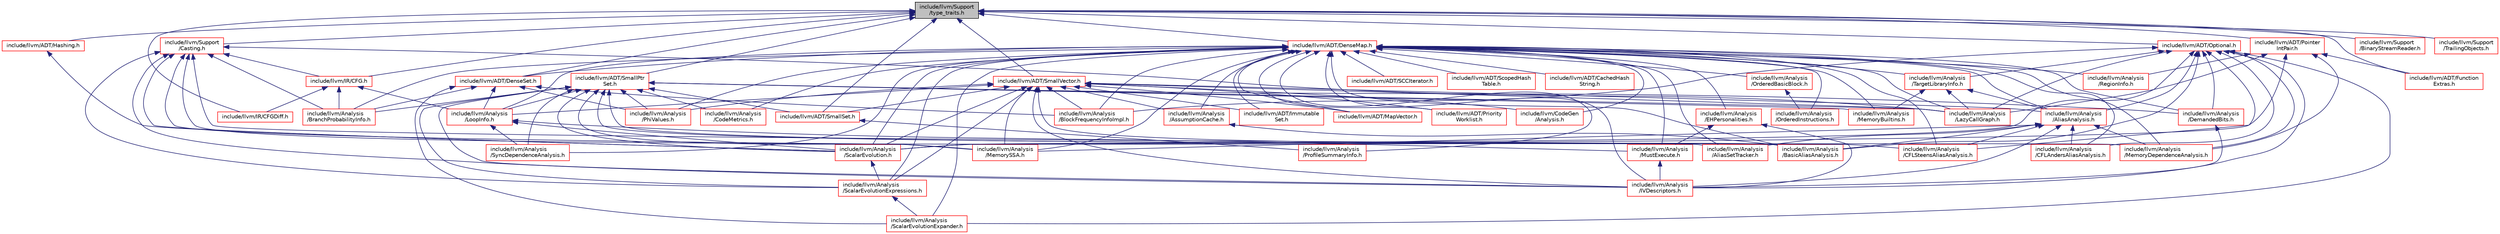 digraph "include/llvm/Support/type_traits.h"
{
 // LATEX_PDF_SIZE
  bgcolor="transparent";
  edge [fontname="Helvetica",fontsize="10",labelfontname="Helvetica",labelfontsize="10"];
  node [fontname="Helvetica",fontsize="10",shape="box"];
  Node1 [label="include/llvm/Support\l/type_traits.h",height=0.2,width=0.4,color="black", fillcolor="grey75", style="filled", fontcolor="black",tooltip=" "];
  Node1 -> Node2 [dir="back",color="midnightblue",fontsize="10",style="solid",fontname="Helvetica"];
  Node2 [label="include/llvm/ADT/DenseMap.h",height=0.2,width=0.4,color="red",URL="$DenseMap_8h.html",tooltip=" "];
  Node2 -> Node3 [dir="back",color="midnightblue",fontsize="10",style="solid",fontname="Helvetica"];
  Node3 [label="include/llvm/ADT/CachedHash\lString.h",height=0.2,width=0.4,color="red",URL="$CachedHashString_8h.html",tooltip=" "];
  Node2 -> Node33 [dir="back",color="midnightblue",fontsize="10",style="solid",fontname="Helvetica"];
  Node33 [label="include/llvm/ADT/DenseSet.h",height=0.2,width=0.4,color="red",URL="$DenseSet_8h.html",tooltip=" "];
  Node33 -> Node1160 [dir="back",color="midnightblue",fontsize="10",style="solid",fontname="Helvetica"];
  Node1160 [label="include/llvm/Analysis\l/BlockFrequencyInfoImpl.h",height=0.2,width=0.4,color="red",URL="$BlockFrequencyInfoImpl_8h.html",tooltip=" "];
  Node33 -> Node1164 [dir="back",color="midnightblue",fontsize="10",style="solid",fontname="Helvetica"];
  Node1164 [label="include/llvm/Analysis\l/BranchProbabilityInfo.h",height=0.2,width=0.4,color="red",URL="$BranchProbabilityInfo_8h.html",tooltip=" "];
  Node33 -> Node1178 [dir="back",color="midnightblue",fontsize="10",style="solid",fontname="Helvetica"];
  Node1178 [label="include/llvm/Analysis\l/LoopInfo.h",height=0.2,width=0.4,color="red",URL="$LoopInfo_8h.html",tooltip=" "];
  Node1178 -> Node1181 [dir="back",color="midnightblue",fontsize="10",style="solid",fontname="Helvetica"];
  Node1181 [label="include/llvm/Analysis\l/MustExecute.h",height=0.2,width=0.4,color="red",URL="$MustExecute_8h.html",tooltip="Contains a collection of routines for determining if a given instruction is guaranteed to execute if ..."];
  Node1181 -> Node35 [dir="back",color="midnightblue",fontsize="10",style="solid",fontname="Helvetica"];
  Node35 [label="include/llvm/Analysis\l/IVDescriptors.h",height=0.2,width=0.4,color="red",URL="$IVDescriptors_8h.html",tooltip=" "];
  Node1178 -> Node224 [dir="back",color="midnightblue",fontsize="10",style="solid",fontname="Helvetica"];
  Node224 [label="include/llvm/Analysis\l/ScalarEvolution.h",height=0.2,width=0.4,color="red",URL="$ScalarEvolution_8h.html",tooltip=" "];
  Node224 -> Node253 [dir="back",color="midnightblue",fontsize="10",style="solid",fontname="Helvetica"];
  Node253 [label="include/llvm/Analysis\l/ScalarEvolutionExpressions.h",height=0.2,width=0.4,color="red",URL="$ScalarEvolutionExpressions_8h.html",tooltip=" "];
  Node253 -> Node257 [dir="back",color="midnightblue",fontsize="10",style="solid",fontname="Helvetica"];
  Node257 [label="include/llvm/Analysis\l/ScalarEvolutionExpander.h",height=0.2,width=0.4,color="red",URL="$ScalarEvolutionExpander_8h.html",tooltip=" "];
  Node1178 -> Node1185 [dir="back",color="midnightblue",fontsize="10",style="solid",fontname="Helvetica"];
  Node1185 [label="include/llvm/Analysis\l/SyncDependenceAnalysis.h",height=0.2,width=0.4,color="red",URL="$SyncDependenceAnalysis_8h.html",tooltip=" "];
  Node33 -> Node1289 [dir="back",color="midnightblue",fontsize="10",style="solid",fontname="Helvetica"];
  Node1289 [label="include/llvm/Analysis\l/PhiValues.h",height=0.2,width=0.4,color="red",URL="$PhiValues_8h.html",tooltip=" "];
  Node33 -> Node257 [dir="back",color="midnightblue",fontsize="10",style="solid",fontname="Helvetica"];
  Node2 -> Node2128 [dir="back",color="midnightblue",fontsize="10",style="solid",fontname="Helvetica"];
  Node2128 [label="include/llvm/ADT/Immutable\lSet.h",height=0.2,width=0.4,color="red",URL="$ImmutableSet_8h.html",tooltip=" "];
  Node2 -> Node2130 [dir="back",color="midnightblue",fontsize="10",style="solid",fontname="Helvetica"];
  Node2130 [label="include/llvm/ADT/MapVector.h",height=0.2,width=0.4,color="red",URL="$MapVector_8h.html",tooltip=" "];
  Node2 -> Node2206 [dir="back",color="midnightblue",fontsize="10",style="solid",fontname="Helvetica"];
  Node2206 [label="include/llvm/ADT/Priority\lWorklist.h",height=0.2,width=0.4,color="red",URL="$PriorityWorklist_8h.html",tooltip="This file provides a priority worklist."];
  Node2 -> Node2207 [dir="back",color="midnightblue",fontsize="10",style="solid",fontname="Helvetica"];
  Node2207 [label="include/llvm/ADT/SCCIterator.h",height=0.2,width=0.4,color="red",URL="$SCCIterator_8h.html",tooltip="This builds on the llvm/ADT/GraphTraits.h file to find the strongly connected components (SCCs) of a ..."];
  Node2 -> Node2208 [dir="back",color="midnightblue",fontsize="10",style="solid",fontname="Helvetica"];
  Node2208 [label="include/llvm/ADT/ScopedHash\lTable.h",height=0.2,width=0.4,color="red",URL="$ScopedHashTable_8h.html",tooltip=" "];
  Node2 -> Node1340 [dir="back",color="midnightblue",fontsize="10",style="solid",fontname="Helvetica"];
  Node1340 [label="include/llvm/Analysis\l/AliasAnalysis.h",height=0.2,width=0.4,color="red",URL="$AliasAnalysis_8h.html",tooltip=" "];
  Node1340 -> Node1341 [dir="back",color="midnightblue",fontsize="10",style="solid",fontname="Helvetica"];
  Node1341 [label="include/llvm/Analysis\l/AliasSetTracker.h",height=0.2,width=0.4,color="red",URL="$AliasSetTracker_8h.html",tooltip=" "];
  Node1340 -> Node1342 [dir="back",color="midnightblue",fontsize="10",style="solid",fontname="Helvetica"];
  Node1342 [label="include/llvm/Analysis\l/BasicAliasAnalysis.h",height=0.2,width=0.4,color="red",URL="$BasicAliasAnalysis_8h.html",tooltip="This is the interface for LLVM's primary stateless and local alias analysis."];
  Node1340 -> Node1346 [dir="back",color="midnightblue",fontsize="10",style="solid",fontname="Helvetica"];
  Node1346 [label="include/llvm/Analysis\l/CFLAndersAliasAnalysis.h",height=0.2,width=0.4,color="red",URL="$CFLAndersAliasAnalysis_8h.html",tooltip="This is the interface for LLVM's inclusion-based alias analysis implemented with CFL graph reachabili..."];
  Node1340 -> Node1348 [dir="back",color="midnightblue",fontsize="10",style="solid",fontname="Helvetica"];
  Node1348 [label="include/llvm/Analysis\l/CFLSteensAliasAnalysis.h",height=0.2,width=0.4,color="red",URL="$CFLSteensAliasAnalysis_8h.html",tooltip="This is the interface for LLVM's unification-based alias analysis implemented with CFL graph reachabi..."];
  Node1340 -> Node35 [dir="back",color="midnightblue",fontsize="10",style="solid",fontname="Helvetica"];
  Node1340 -> Node1365 [dir="back",color="midnightblue",fontsize="10",style="solid",fontname="Helvetica"];
  Node1365 [label="include/llvm/Analysis\l/MemoryDependenceAnalysis.h",height=0.2,width=0.4,color="red",URL="$MemoryDependenceAnalysis_8h.html",tooltip=" "];
  Node1340 -> Node1368 [dir="back",color="midnightblue",fontsize="10",style="solid",fontname="Helvetica"];
  Node1368 [label="include/llvm/Analysis\l/MemorySSA.h",height=0.2,width=0.4,color="red",URL="$MemorySSA_8h.html",tooltip="This file exposes an interface to building/using memory SSA to walk memory instructions using a use/d..."];
  Node2 -> Node1341 [dir="back",color="midnightblue",fontsize="10",style="solid",fontname="Helvetica"];
  Node2 -> Node1947 [dir="back",color="midnightblue",fontsize="10",style="solid",fontname="Helvetica"];
  Node1947 [label="include/llvm/Analysis\l/AssumptionCache.h",height=0.2,width=0.4,color="red",URL="$AssumptionCache_8h.html",tooltip=" "];
  Node1947 -> Node1342 [dir="back",color="midnightblue",fontsize="10",style="solid",fontname="Helvetica"];
  Node2 -> Node1342 [dir="back",color="midnightblue",fontsize="10",style="solid",fontname="Helvetica"];
  Node2 -> Node1160 [dir="back",color="midnightblue",fontsize="10",style="solid",fontname="Helvetica"];
  Node2 -> Node1164 [dir="back",color="midnightblue",fontsize="10",style="solid",fontname="Helvetica"];
  Node2 -> Node1346 [dir="back",color="midnightblue",fontsize="10",style="solid",fontname="Helvetica"];
  Node2 -> Node1348 [dir="back",color="midnightblue",fontsize="10",style="solid",fontname="Helvetica"];
  Node2 -> Node2209 [dir="back",color="midnightblue",fontsize="10",style="solid",fontname="Helvetica"];
  Node2209 [label="include/llvm/Analysis\l/CodeMetrics.h",height=0.2,width=0.4,color="red",URL="$CodeMetrics_8h.html",tooltip=" "];
  Node2 -> Node1949 [dir="back",color="midnightblue",fontsize="10",style="solid",fontname="Helvetica"];
  Node1949 [label="include/llvm/Analysis\l/DemandedBits.h",height=0.2,width=0.4,color="red",URL="$DemandedBits_8h.html",tooltip=" "];
  Node1949 -> Node35 [dir="back",color="midnightblue",fontsize="10",style="solid",fontname="Helvetica"];
  Node2 -> Node2210 [dir="back",color="midnightblue",fontsize="10",style="solid",fontname="Helvetica"];
  Node2210 [label="include/llvm/Analysis\l/EHPersonalities.h",height=0.2,width=0.4,color="red",URL="$EHPersonalities_8h.html",tooltip=" "];
  Node2210 -> Node35 [dir="back",color="midnightblue",fontsize="10",style="solid",fontname="Helvetica"];
  Node2210 -> Node1181 [dir="back",color="midnightblue",fontsize="10",style="solid",fontname="Helvetica"];
  Node2 -> Node35 [dir="back",color="midnightblue",fontsize="10",style="solid",fontname="Helvetica"];
  Node2 -> Node126 [dir="back",color="midnightblue",fontsize="10",style="solid",fontname="Helvetica"];
  Node126 [label="include/llvm/Analysis\l/LazyCallGraph.h",height=0.2,width=0.4,color="red",URL="$LazyCallGraph_8h.html",tooltip="Implements a lazy call graph analysis and related passes for the new pass manager."];
  Node2 -> Node1178 [dir="back",color="midnightblue",fontsize="10",style="solid",fontname="Helvetica"];
  Node2 -> Node1673 [dir="back",color="midnightblue",fontsize="10",style="solid",fontname="Helvetica"];
  Node1673 [label="include/llvm/Analysis\l/MemoryBuiltins.h",height=0.2,width=0.4,color="red",URL="$MemoryBuiltins_8h.html",tooltip=" "];
  Node2 -> Node1365 [dir="back",color="midnightblue",fontsize="10",style="solid",fontname="Helvetica"];
  Node2 -> Node1368 [dir="back",color="midnightblue",fontsize="10",style="solid",fontname="Helvetica"];
  Node2 -> Node1181 [dir="back",color="midnightblue",fontsize="10",style="solid",fontname="Helvetica"];
  Node2 -> Node2211 [dir="back",color="midnightblue",fontsize="10",style="solid",fontname="Helvetica"];
  Node2211 [label="include/llvm/Analysis\l/OrderedBasicBlock.h",height=0.2,width=0.4,color="red",URL="$OrderedBasicBlock_8h.html",tooltip=" "];
  Node2211 -> Node1716 [dir="back",color="midnightblue",fontsize="10",style="solid",fontname="Helvetica"];
  Node1716 [label="include/llvm/Analysis\l/OrderedInstructions.h",height=0.2,width=0.4,color="red",URL="$OrderedInstructions_8h.html",tooltip=" "];
  Node2 -> Node1716 [dir="back",color="midnightblue",fontsize="10",style="solid",fontname="Helvetica"];
  Node2 -> Node1289 [dir="back",color="midnightblue",fontsize="10",style="solid",fontname="Helvetica"];
  Node2 -> Node1667 [dir="back",color="midnightblue",fontsize="10",style="solid",fontname="Helvetica"];
  Node1667 [label="include/llvm/Analysis\l/ProfileSummaryInfo.h",height=0.2,width=0.4,color="red",URL="$ProfileSummaryInfo_8h.html",tooltip=" "];
  Node2 -> Node1721 [dir="back",color="midnightblue",fontsize="10",style="solid",fontname="Helvetica"];
  Node1721 [label="include/llvm/Analysis\l/RegionInfo.h",height=0.2,width=0.4,color="red",URL="$RegionInfo_8h.html",tooltip=" "];
  Node2 -> Node224 [dir="back",color="midnightblue",fontsize="10",style="solid",fontname="Helvetica"];
  Node2 -> Node257 [dir="back",color="midnightblue",fontsize="10",style="solid",fontname="Helvetica"];
  Node2 -> Node253 [dir="back",color="midnightblue",fontsize="10",style="solid",fontname="Helvetica"];
  Node2 -> Node1185 [dir="back",color="midnightblue",fontsize="10",style="solid",fontname="Helvetica"];
  Node2 -> Node1672 [dir="back",color="midnightblue",fontsize="10",style="solid",fontname="Helvetica"];
  Node1672 [label="include/llvm/Analysis\l/TargetLibraryInfo.h",height=0.2,width=0.4,color="red",URL="$TargetLibraryInfo_8h.html",tooltip=" "];
  Node1672 -> Node1340 [dir="back",color="midnightblue",fontsize="10",style="solid",fontname="Helvetica"];
  Node1672 -> Node126 [dir="back",color="midnightblue",fontsize="10",style="solid",fontname="Helvetica"];
  Node1672 -> Node1673 [dir="back",color="midnightblue",fontsize="10",style="solid",fontname="Helvetica"];
  Node2 -> Node1742 [dir="back",color="midnightblue",fontsize="10",style="solid",fontname="Helvetica"];
  Node1742 [label="include/llvm/CodeGen\l/Analysis.h",height=0.2,width=0.4,color="red",URL="$llvm_2CodeGen_2Analysis_8h.html",tooltip=" "];
  Node1 -> Node33 [dir="back",color="midnightblue",fontsize="10",style="solid",fontname="Helvetica"];
  Node1 -> Node2638 [dir="back",color="midnightblue",fontsize="10",style="solid",fontname="Helvetica"];
  Node2638 [label="include/llvm/ADT/Function\lExtras.h",height=0.2,width=0.4,color="red",URL="$FunctionExtras_8h.html",tooltip="This file provides a collection of function (or more generally, callable) type erasure utilities supp..."];
  Node1 -> Node2640 [dir="back",color="midnightblue",fontsize="10",style="solid",fontname="Helvetica"];
  Node2640 [label="include/llvm/ADT/Hashing.h",height=0.2,width=0.4,color="red",URL="$Hashing_8h.html",tooltip=" "];
  Node2640 -> Node224 [dir="back",color="midnightblue",fontsize="10",style="solid",fontname="Helvetica"];
  Node1 -> Node3285 [dir="back",color="midnightblue",fontsize="10",style="solid",fontname="Helvetica"];
  Node3285 [label="include/llvm/ADT/Optional.h",height=0.2,width=0.4,color="red",URL="$Optional_8h.html",tooltip=" "];
  Node3285 -> Node1340 [dir="back",color="midnightblue",fontsize="10",style="solid",fontname="Helvetica"];
  Node3285 -> Node1342 [dir="back",color="midnightblue",fontsize="10",style="solid",fontname="Helvetica"];
  Node3285 -> Node1160 [dir="back",color="midnightblue",fontsize="10",style="solid",fontname="Helvetica"];
  Node3285 -> Node1346 [dir="back",color="midnightblue",fontsize="10",style="solid",fontname="Helvetica"];
  Node3285 -> Node1348 [dir="back",color="midnightblue",fontsize="10",style="solid",fontname="Helvetica"];
  Node3285 -> Node1949 [dir="back",color="midnightblue",fontsize="10",style="solid",fontname="Helvetica"];
  Node3285 -> Node35 [dir="back",color="midnightblue",fontsize="10",style="solid",fontname="Helvetica"];
  Node3285 -> Node126 [dir="back",color="midnightblue",fontsize="10",style="solid",fontname="Helvetica"];
  Node3285 -> Node1365 [dir="back",color="midnightblue",fontsize="10",style="solid",fontname="Helvetica"];
  Node3285 -> Node224 [dir="back",color="midnightblue",fontsize="10",style="solid",fontname="Helvetica"];
  Node3285 -> Node257 [dir="back",color="midnightblue",fontsize="10",style="solid",fontname="Helvetica"];
  Node3285 -> Node1672 [dir="back",color="midnightblue",fontsize="10",style="solid",fontname="Helvetica"];
  Node1 -> Node3530 [dir="back",color="midnightblue",fontsize="10",style="solid",fontname="Helvetica"];
  Node3530 [label="include/llvm/ADT/Pointer\lIntPair.h",height=0.2,width=0.4,color="red",URL="$PointerIntPair_8h.html",tooltip=" "];
  Node3530 -> Node2638 [dir="back",color="midnightblue",fontsize="10",style="solid",fontname="Helvetica"];
  Node3530 -> Node126 [dir="back",color="midnightblue",fontsize="10",style="solid",fontname="Helvetica"];
  Node3530 -> Node1365 [dir="back",color="midnightblue",fontsize="10",style="solid",fontname="Helvetica"];
  Node3530 -> Node1721 [dir="back",color="midnightblue",fontsize="10",style="solid",fontname="Helvetica"];
  Node3530 -> Node224 [dir="back",color="midnightblue",fontsize="10",style="solid",fontname="Helvetica"];
  Node1 -> Node3546 [dir="back",color="midnightblue",fontsize="10",style="solid",fontname="Helvetica"];
  Node3546 [label="include/llvm/ADT/SmallPtr\lSet.h",height=0.2,width=0.4,color="red",URL="$SmallPtrSet_8h.html",tooltip=" "];
  Node3546 -> Node3547 [dir="back",color="midnightblue",fontsize="10",style="solid",fontname="Helvetica"];
  Node3547 [label="include/llvm/ADT/SmallSet.h",height=0.2,width=0.4,color="red",URL="$SmallSet_8h.html",tooltip=" "];
  Node3547 -> Node1667 [dir="back",color="midnightblue",fontsize="10",style="solid",fontname="Helvetica"];
  Node3546 -> Node1342 [dir="back",color="midnightblue",fontsize="10",style="solid",fontname="Helvetica"];
  Node3546 -> Node1164 [dir="back",color="midnightblue",fontsize="10",style="solid",fontname="Helvetica"];
  Node3546 -> Node2209 [dir="back",color="midnightblue",fontsize="10",style="solid",fontname="Helvetica"];
  Node3546 -> Node1949 [dir="back",color="midnightblue",fontsize="10",style="solid",fontname="Helvetica"];
  Node3546 -> Node35 [dir="back",color="midnightblue",fontsize="10",style="solid",fontname="Helvetica"];
  Node3546 -> Node126 [dir="back",color="midnightblue",fontsize="10",style="solid",fontname="Helvetica"];
  Node3546 -> Node1178 [dir="back",color="midnightblue",fontsize="10",style="solid",fontname="Helvetica"];
  Node3546 -> Node1673 [dir="back",color="midnightblue",fontsize="10",style="solid",fontname="Helvetica"];
  Node3546 -> Node1365 [dir="back",color="midnightblue",fontsize="10",style="solid",fontname="Helvetica"];
  Node3546 -> Node1368 [dir="back",color="midnightblue",fontsize="10",style="solid",fontname="Helvetica"];
  Node3546 -> Node1289 [dir="back",color="midnightblue",fontsize="10",style="solid",fontname="Helvetica"];
  Node3546 -> Node224 [dir="back",color="midnightblue",fontsize="10",style="solid",fontname="Helvetica"];
  Node3546 -> Node253 [dir="back",color="midnightblue",fontsize="10",style="solid",fontname="Helvetica"];
  Node3546 -> Node1185 [dir="back",color="midnightblue",fontsize="10",style="solid",fontname="Helvetica"];
  Node1 -> Node3547 [dir="back",color="midnightblue",fontsize="10",style="solid",fontname="Helvetica"];
  Node1 -> Node3548 [dir="back",color="midnightblue",fontsize="10",style="solid",fontname="Helvetica"];
  Node3548 [label="include/llvm/ADT/SmallVector.h",height=0.2,width=0.4,color="red",URL="$SmallVector_8h.html",tooltip=" "];
  Node3548 -> Node2128 [dir="back",color="midnightblue",fontsize="10",style="solid",fontname="Helvetica"];
  Node3548 -> Node2130 [dir="back",color="midnightblue",fontsize="10",style="solid",fontname="Helvetica"];
  Node3548 -> Node2206 [dir="back",color="midnightblue",fontsize="10",style="solid",fontname="Helvetica"];
  Node3548 -> Node3547 [dir="back",color="midnightblue",fontsize="10",style="solid",fontname="Helvetica"];
  Node3548 -> Node1340 [dir="back",color="midnightblue",fontsize="10",style="solid",fontname="Helvetica"];
  Node3548 -> Node1947 [dir="back",color="midnightblue",fontsize="10",style="solid",fontname="Helvetica"];
  Node3548 -> Node1342 [dir="back",color="midnightblue",fontsize="10",style="solid",fontname="Helvetica"];
  Node3548 -> Node1160 [dir="back",color="midnightblue",fontsize="10",style="solid",fontname="Helvetica"];
  Node3548 -> Node35 [dir="back",color="midnightblue",fontsize="10",style="solid",fontname="Helvetica"];
  Node3548 -> Node126 [dir="back",color="midnightblue",fontsize="10",style="solid",fontname="Helvetica"];
  Node3548 -> Node1178 [dir="back",color="midnightblue",fontsize="10",style="solid",fontname="Helvetica"];
  Node3548 -> Node1368 [dir="back",color="midnightblue",fontsize="10",style="solid",fontname="Helvetica"];
  Node3548 -> Node1289 [dir="back",color="midnightblue",fontsize="10",style="solid",fontname="Helvetica"];
  Node3548 -> Node224 [dir="back",color="midnightblue",fontsize="10",style="solid",fontname="Helvetica"];
  Node3548 -> Node253 [dir="back",color="midnightblue",fontsize="10",style="solid",fontname="Helvetica"];
  Node3548 -> Node1742 [dir="back",color="midnightblue",fontsize="10",style="solid",fontname="Helvetica"];
  Node1 -> Node1695 [dir="back",color="midnightblue",fontsize="10",style="solid",fontname="Helvetica"];
  Node1695 [label="include/llvm/IR/CFG.h",height=0.2,width=0.4,color="red",URL="$IR_2CFG_8h.html",tooltip="This file provides various utilities for inspecting and working with the control flow graph in LLVM I..."];
  Node1695 -> Node1164 [dir="back",color="midnightblue",fontsize="10",style="solid",fontname="Helvetica"];
  Node1695 -> Node1178 [dir="back",color="midnightblue",fontsize="10",style="solid",fontname="Helvetica"];
  Node1695 -> Node1699 [dir="back",color="midnightblue",fontsize="10",style="solid",fontname="Helvetica"];
  Node1699 [label="include/llvm/IR/CFGDiff.h",height=0.2,width=0.4,color="red",URL="$CFGDiff_8h.html",tooltip=" "];
  Node1 -> Node1699 [dir="back",color="midnightblue",fontsize="10",style="solid",fontname="Helvetica"];
  Node1 -> Node3042 [dir="back",color="midnightblue",fontsize="10",style="solid",fontname="Helvetica"];
  Node3042 [label="include/llvm/Support\l/BinaryStreamReader.h",height=0.2,width=0.4,color="red",URL="$BinaryStreamReader_8h.html",tooltip=" "];
  Node1 -> Node3575 [dir="back",color="midnightblue",fontsize="10",style="solid",fontname="Helvetica"];
  Node3575 [label="include/llvm/Support\l/Casting.h",height=0.2,width=0.4,color="red",URL="$Casting_8h.html",tooltip=" "];
  Node3575 -> Node1341 [dir="back",color="midnightblue",fontsize="10",style="solid",fontname="Helvetica"];
  Node3575 -> Node1164 [dir="back",color="midnightblue",fontsize="10",style="solid",fontname="Helvetica"];
  Node3575 -> Node1348 [dir="back",color="midnightblue",fontsize="10",style="solid",fontname="Helvetica"];
  Node3575 -> Node35 [dir="back",color="midnightblue",fontsize="10",style="solid",fontname="Helvetica"];
  Node3575 -> Node126 [dir="back",color="midnightblue",fontsize="10",style="solid",fontname="Helvetica"];
  Node3575 -> Node1368 [dir="back",color="midnightblue",fontsize="10",style="solid",fontname="Helvetica"];
  Node3575 -> Node224 [dir="back",color="midnightblue",fontsize="10",style="solid",fontname="Helvetica"];
  Node3575 -> Node253 [dir="back",color="midnightblue",fontsize="10",style="solid",fontname="Helvetica"];
  Node3575 -> Node1695 [dir="back",color="midnightblue",fontsize="10",style="solid",fontname="Helvetica"];
  Node1 -> Node3578 [dir="back",color="midnightblue",fontsize="10",style="solid",fontname="Helvetica"];
  Node3578 [label="include/llvm/Support\l/TrailingObjects.h",height=0.2,width=0.4,color="red",URL="$TrailingObjects_8h.html",tooltip="This header defines support for implementing classes that have some trailing object (or arrays of obj..."];
}
